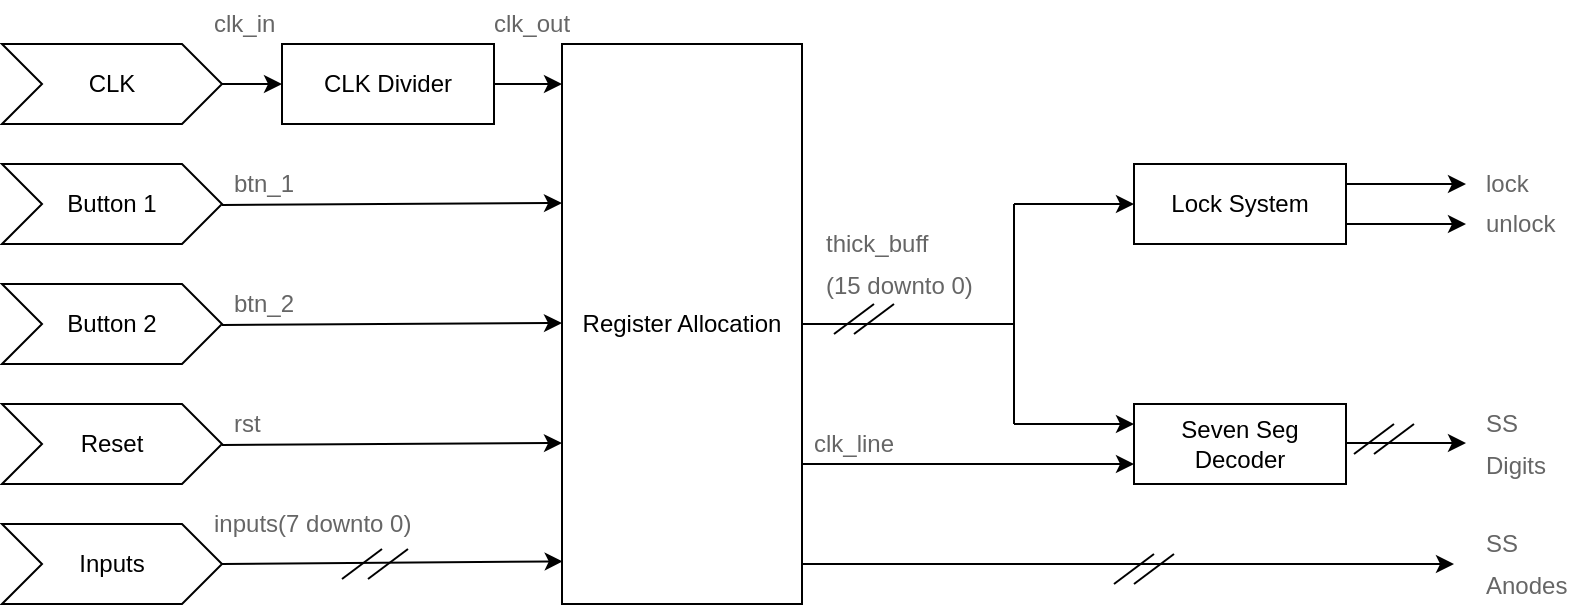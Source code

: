 <mxfile version="21.6.6" type="github">
  <diagram name="Page-1" id="dwJa4rqnvtMt_0H55CX9">
    <mxGraphModel dx="1050" dy="523" grid="1" gridSize="10" guides="1" tooltips="1" connect="1" arrows="1" fold="1" page="1" pageScale="1" pageWidth="827" pageHeight="1169" math="0" shadow="0">
      <root>
        <mxCell id="0" />
        <mxCell id="1" parent="0" />
        <mxCell id="V-kZgoUyX1T6yPYuiuRt-23" value="" style="group" vertex="1" connectable="0" parent="1">
          <mxGeometry x="14" y="80" width="400" height="300" as="geometry" />
        </mxCell>
        <mxCell id="V-kZgoUyX1T6yPYuiuRt-16" value="" style="group" vertex="1" connectable="0" parent="V-kZgoUyX1T6yPYuiuRt-23">
          <mxGeometry y="20" width="400" height="280" as="geometry" />
        </mxCell>
        <mxCell id="V-kZgoUyX1T6yPYuiuRt-1" value="CLK" style="shape=step;perimeter=stepPerimeter;whiteSpace=wrap;html=1;fixedSize=1;" vertex="1" parent="V-kZgoUyX1T6yPYuiuRt-16">
          <mxGeometry width="110" height="40" as="geometry" />
        </mxCell>
        <mxCell id="V-kZgoUyX1T6yPYuiuRt-2" value="Button 1" style="shape=step;perimeter=stepPerimeter;whiteSpace=wrap;html=1;fixedSize=1;" vertex="1" parent="V-kZgoUyX1T6yPYuiuRt-16">
          <mxGeometry y="60" width="110" height="40" as="geometry" />
        </mxCell>
        <mxCell id="V-kZgoUyX1T6yPYuiuRt-3" value="Button 2" style="shape=step;perimeter=stepPerimeter;whiteSpace=wrap;html=1;fixedSize=1;" vertex="1" parent="V-kZgoUyX1T6yPYuiuRt-16">
          <mxGeometry y="120" width="110" height="40" as="geometry" />
        </mxCell>
        <mxCell id="V-kZgoUyX1T6yPYuiuRt-4" value="Reset" style="shape=step;perimeter=stepPerimeter;whiteSpace=wrap;html=1;fixedSize=1;" vertex="1" parent="V-kZgoUyX1T6yPYuiuRt-16">
          <mxGeometry y="180" width="110" height="40" as="geometry" />
        </mxCell>
        <mxCell id="V-kZgoUyX1T6yPYuiuRt-5" value="Inputs" style="shape=step;perimeter=stepPerimeter;whiteSpace=wrap;html=1;fixedSize=1;" vertex="1" parent="V-kZgoUyX1T6yPYuiuRt-16">
          <mxGeometry y="240" width="110" height="40" as="geometry" />
        </mxCell>
        <mxCell id="V-kZgoUyX1T6yPYuiuRt-6" value="CLK Divider" style="rounded=0;whiteSpace=wrap;html=1;" vertex="1" parent="V-kZgoUyX1T6yPYuiuRt-16">
          <mxGeometry x="140" width="106" height="40" as="geometry" />
        </mxCell>
        <mxCell id="V-kZgoUyX1T6yPYuiuRt-7" value="Register Allocation" style="rounded=0;whiteSpace=wrap;html=1;" vertex="1" parent="V-kZgoUyX1T6yPYuiuRt-16">
          <mxGeometry x="280" width="120" height="280" as="geometry" />
        </mxCell>
        <mxCell id="V-kZgoUyX1T6yPYuiuRt-8" value="" style="endArrow=classic;html=1;rounded=0;exitX=1;exitY=0.5;exitDx=0;exitDy=0;entryX=0.003;entryY=0.924;entryDx=0;entryDy=0;entryPerimeter=0;" edge="1" parent="V-kZgoUyX1T6yPYuiuRt-16" source="V-kZgoUyX1T6yPYuiuRt-5" target="V-kZgoUyX1T6yPYuiuRt-7">
          <mxGeometry width="50" height="50" relative="1" as="geometry">
            <mxPoint x="270" y="200" as="sourcePoint" />
            <mxPoint x="320" y="150" as="targetPoint" />
          </mxGeometry>
        </mxCell>
        <mxCell id="V-kZgoUyX1T6yPYuiuRt-9" value="" style="endArrow=classic;html=1;rounded=0;exitX=1;exitY=0.5;exitDx=0;exitDy=0;entryX=0.003;entryY=0.924;entryDx=0;entryDy=0;entryPerimeter=0;" edge="1" parent="V-kZgoUyX1T6yPYuiuRt-16">
          <mxGeometry width="50" height="50" relative="1" as="geometry">
            <mxPoint x="110" y="80.5" as="sourcePoint" />
            <mxPoint x="280" y="79.5" as="targetPoint" />
          </mxGeometry>
        </mxCell>
        <mxCell id="V-kZgoUyX1T6yPYuiuRt-10" value="" style="endArrow=classic;html=1;rounded=0;exitX=1;exitY=0.5;exitDx=0;exitDy=0;entryX=0.003;entryY=0.924;entryDx=0;entryDy=0;entryPerimeter=0;" edge="1" parent="V-kZgoUyX1T6yPYuiuRt-16">
          <mxGeometry width="50" height="50" relative="1" as="geometry">
            <mxPoint x="110" y="140.5" as="sourcePoint" />
            <mxPoint x="280" y="139.5" as="targetPoint" />
          </mxGeometry>
        </mxCell>
        <mxCell id="V-kZgoUyX1T6yPYuiuRt-11" value="" style="endArrow=classic;html=1;rounded=0;exitX=1;exitY=0.5;exitDx=0;exitDy=0;entryX=0.003;entryY=0.924;entryDx=0;entryDy=0;entryPerimeter=0;" edge="1" parent="V-kZgoUyX1T6yPYuiuRt-16">
          <mxGeometry width="50" height="50" relative="1" as="geometry">
            <mxPoint x="110" y="200.5" as="sourcePoint" />
            <mxPoint x="280" y="199.5" as="targetPoint" />
          </mxGeometry>
        </mxCell>
        <mxCell id="V-kZgoUyX1T6yPYuiuRt-12" value="" style="endArrow=none;html=1;rounded=0;" edge="1" parent="V-kZgoUyX1T6yPYuiuRt-16">
          <mxGeometry width="50" height="50" relative="1" as="geometry">
            <mxPoint x="170" y="267.5" as="sourcePoint" />
            <mxPoint x="190" y="252.5" as="targetPoint" />
          </mxGeometry>
        </mxCell>
        <mxCell id="V-kZgoUyX1T6yPYuiuRt-13" value="" style="endArrow=none;html=1;rounded=0;" edge="1" parent="V-kZgoUyX1T6yPYuiuRt-16">
          <mxGeometry width="50" height="50" relative="1" as="geometry">
            <mxPoint x="183" y="267.5" as="sourcePoint" />
            <mxPoint x="203" y="252.5" as="targetPoint" />
          </mxGeometry>
        </mxCell>
        <mxCell id="V-kZgoUyX1T6yPYuiuRt-14" value="" style="endArrow=classic;html=1;rounded=0;exitX=1;exitY=0.5;exitDx=0;exitDy=0;entryX=0;entryY=0.5;entryDx=0;entryDy=0;" edge="1" parent="V-kZgoUyX1T6yPYuiuRt-16" source="V-kZgoUyX1T6yPYuiuRt-1" target="V-kZgoUyX1T6yPYuiuRt-6">
          <mxGeometry width="50" height="50" relative="1" as="geometry">
            <mxPoint x="120" y="90.5" as="sourcePoint" />
            <mxPoint x="290" y="89.5" as="targetPoint" />
          </mxGeometry>
        </mxCell>
        <mxCell id="V-kZgoUyX1T6yPYuiuRt-15" value="" style="endArrow=classic;html=1;rounded=0;exitX=1;exitY=0.5;exitDx=0;exitDy=0;" edge="1" parent="V-kZgoUyX1T6yPYuiuRt-16" source="V-kZgoUyX1T6yPYuiuRt-6">
          <mxGeometry width="50" height="50" relative="1" as="geometry">
            <mxPoint x="246" y="19.5" as="sourcePoint" />
            <mxPoint x="280" y="20" as="targetPoint" />
          </mxGeometry>
        </mxCell>
        <mxCell id="V-kZgoUyX1T6yPYuiuRt-17" value="&lt;font style=&quot;font-size: 12px;&quot;&gt;btn_1&lt;/font&gt;" style="strokeWidth=1;shadow=0;dashed=0;align=center;html=1;shape=mxgraph.mockup.text.textBox;fontColor=#666666;align=left;fontSize=17;spacingLeft=4;spacingTop=-3;whiteSpace=wrap;strokeColor=#000000;mainText=;opacity=0;" vertex="1" parent="V-kZgoUyX1T6yPYuiuRt-16">
          <mxGeometry x="110" y="60" width="40" height="20" as="geometry" />
        </mxCell>
        <mxCell id="V-kZgoUyX1T6yPYuiuRt-19" value="&lt;font style=&quot;font-size: 12px;&quot;&gt;btn_2&lt;/font&gt;" style="strokeWidth=1;shadow=0;dashed=0;align=center;html=1;shape=mxgraph.mockup.text.textBox;fontColor=#666666;align=left;fontSize=17;spacingLeft=4;spacingTop=-3;whiteSpace=wrap;strokeColor=#000000;mainText=;opacity=0;" vertex="1" parent="V-kZgoUyX1T6yPYuiuRt-16">
          <mxGeometry x="110" y="120" width="40" height="20" as="geometry" />
        </mxCell>
        <mxCell id="V-kZgoUyX1T6yPYuiuRt-18" value="&lt;font style=&quot;font-size: 12px;&quot;&gt;rst&lt;/font&gt;" style="strokeWidth=1;shadow=0;dashed=0;align=center;html=1;shape=mxgraph.mockup.text.textBox;fontColor=#666666;align=left;fontSize=17;spacingLeft=4;spacingTop=-3;whiteSpace=wrap;strokeColor=#000000;mainText=;opacity=0;" vertex="1" parent="V-kZgoUyX1T6yPYuiuRt-16">
          <mxGeometry x="110" y="180" width="40" height="20" as="geometry" />
        </mxCell>
        <mxCell id="V-kZgoUyX1T6yPYuiuRt-20" value="&lt;font style=&quot;font-size: 12px;&quot;&gt;inputs(7 downto 0)&lt;/font&gt;" style="strokeWidth=1;shadow=0;dashed=0;align=center;html=1;shape=mxgraph.mockup.text.textBox;fontColor=#666666;align=left;fontSize=17;spacingLeft=4;spacingTop=-3;whiteSpace=wrap;strokeColor=#000000;mainText=;opacity=0;" vertex="1" parent="V-kZgoUyX1T6yPYuiuRt-16">
          <mxGeometry x="100" y="230" width="110" height="20" as="geometry" />
        </mxCell>
        <mxCell id="V-kZgoUyX1T6yPYuiuRt-21" value="&lt;font style=&quot;font-size: 12px;&quot;&gt;clk_in&lt;/font&gt;" style="strokeWidth=1;shadow=0;dashed=0;align=center;html=1;shape=mxgraph.mockup.text.textBox;fontColor=#666666;align=left;fontSize=17;spacingLeft=4;spacingTop=-3;whiteSpace=wrap;strokeColor=#000000;mainText=;opacity=0;" vertex="1" parent="V-kZgoUyX1T6yPYuiuRt-16">
          <mxGeometry x="100" y="-20" width="40" height="20" as="geometry" />
        </mxCell>
        <mxCell id="V-kZgoUyX1T6yPYuiuRt-22" value="&lt;font style=&quot;font-size: 12px;&quot;&gt;clk_out&lt;/font&gt;" style="strokeWidth=1;shadow=0;dashed=0;align=center;html=1;shape=mxgraph.mockup.text.textBox;fontColor=#666666;align=left;fontSize=17;spacingLeft=4;spacingTop=-3;whiteSpace=wrap;strokeColor=#000000;mainText=;opacity=0;" vertex="1" parent="V-kZgoUyX1T6yPYuiuRt-23">
          <mxGeometry x="240" width="50" height="20" as="geometry" />
        </mxCell>
        <mxCell id="V-kZgoUyX1T6yPYuiuRt-26" value="" style="endArrow=none;html=1;rounded=0;entryX=1;entryY=0.5;entryDx=0;entryDy=0;" edge="1" parent="1" target="V-kZgoUyX1T6yPYuiuRt-7">
          <mxGeometry width="50" height="50" relative="1" as="geometry">
            <mxPoint x="520" y="240" as="sourcePoint" />
            <mxPoint x="440" y="250" as="targetPoint" />
          </mxGeometry>
        </mxCell>
        <mxCell id="V-kZgoUyX1T6yPYuiuRt-34" value="" style="group" vertex="1" connectable="0" parent="1">
          <mxGeometry x="430" y="230" width="30" height="15" as="geometry" />
        </mxCell>
        <mxCell id="V-kZgoUyX1T6yPYuiuRt-31" value="" style="endArrow=none;html=1;rounded=0;" edge="1" parent="V-kZgoUyX1T6yPYuiuRt-34">
          <mxGeometry width="50" height="50" relative="1" as="geometry">
            <mxPoint y="15" as="sourcePoint" />
            <mxPoint x="20" as="targetPoint" />
          </mxGeometry>
        </mxCell>
        <mxCell id="V-kZgoUyX1T6yPYuiuRt-32" value="" style="endArrow=none;html=1;rounded=0;" edge="1" parent="V-kZgoUyX1T6yPYuiuRt-34">
          <mxGeometry width="50" height="50" relative="1" as="geometry">
            <mxPoint x="10" y="15" as="sourcePoint" />
            <mxPoint x="30" as="targetPoint" />
          </mxGeometry>
        </mxCell>
        <mxCell id="V-kZgoUyX1T6yPYuiuRt-35" value="&lt;font style=&quot;font-size: 12px;&quot;&gt;thick_buff &lt;br&gt;(15 downto 0)&lt;/font&gt;" style="strokeWidth=1;shadow=0;dashed=0;align=center;html=1;shape=mxgraph.mockup.text.textBox;fontColor=#666666;align=left;fontSize=17;spacingLeft=4;spacingTop=-3;whiteSpace=wrap;strokeColor=#000000;mainText=;opacity=0;" vertex="1" parent="1">
          <mxGeometry x="420" y="200" width="90" height="20" as="geometry" />
        </mxCell>
        <mxCell id="V-kZgoUyX1T6yPYuiuRt-24" value="Lock System" style="rounded=0;whiteSpace=wrap;html=1;" vertex="1" parent="1">
          <mxGeometry x="580" y="160" width="106" height="40" as="geometry" />
        </mxCell>
        <mxCell id="V-kZgoUyX1T6yPYuiuRt-25" value="Seven Seg Decoder" style="rounded=0;whiteSpace=wrap;html=1;" vertex="1" parent="1">
          <mxGeometry x="580" y="280" width="106" height="40" as="geometry" />
        </mxCell>
        <mxCell id="V-kZgoUyX1T6yPYuiuRt-27" value="" style="endArrow=none;html=1;rounded=0;" edge="1" parent="1">
          <mxGeometry width="50" height="50" relative="1" as="geometry">
            <mxPoint x="520" y="290" as="sourcePoint" />
            <mxPoint x="520" y="180" as="targetPoint" />
          </mxGeometry>
        </mxCell>
        <mxCell id="V-kZgoUyX1T6yPYuiuRt-28" value="" style="endArrow=classic;html=1;rounded=0;entryX=0;entryY=0.5;entryDx=0;entryDy=0;" edge="1" parent="1" target="V-kZgoUyX1T6yPYuiuRt-24">
          <mxGeometry width="50" height="50" relative="1" as="geometry">
            <mxPoint x="520" y="180" as="sourcePoint" />
            <mxPoint x="380" y="250" as="targetPoint" />
          </mxGeometry>
        </mxCell>
        <mxCell id="V-kZgoUyX1T6yPYuiuRt-40" value="" style="endArrow=classic;html=1;rounded=0;entryX=0;entryY=0.5;entryDx=0;entryDy=0;" edge="1" parent="1">
          <mxGeometry width="50" height="50" relative="1" as="geometry">
            <mxPoint x="520" y="290" as="sourcePoint" />
            <mxPoint x="580" y="290" as="targetPoint" />
          </mxGeometry>
        </mxCell>
        <mxCell id="V-kZgoUyX1T6yPYuiuRt-42" value="" style="endArrow=classic;html=1;rounded=0;entryX=0;entryY=0.75;entryDx=0;entryDy=0;exitX=1;exitY=0.75;exitDx=0;exitDy=0;" edge="1" parent="1" source="V-kZgoUyX1T6yPYuiuRt-7" target="V-kZgoUyX1T6yPYuiuRt-25">
          <mxGeometry width="50" height="50" relative="1" as="geometry">
            <mxPoint x="390" y="300" as="sourcePoint" />
            <mxPoint x="440" y="250" as="targetPoint" />
          </mxGeometry>
        </mxCell>
        <mxCell id="V-kZgoUyX1T6yPYuiuRt-43" value="&lt;font style=&quot;font-size: 12px;&quot;&gt;clk_line&lt;/font&gt;" style="strokeWidth=1;shadow=0;dashed=0;align=center;html=1;shape=mxgraph.mockup.text.textBox;fontColor=#666666;align=left;fontSize=17;spacingLeft=4;spacingTop=-3;whiteSpace=wrap;strokeColor=#000000;mainText=;opacity=0;" vertex="1" parent="1">
          <mxGeometry x="414" y="290" width="40" height="20" as="geometry" />
        </mxCell>
        <mxCell id="V-kZgoUyX1T6yPYuiuRt-44" value="" style="endArrow=classic;html=1;rounded=0;entryX=0;entryY=0.5;entryDx=0;entryDy=0;" edge="1" parent="1">
          <mxGeometry width="50" height="50" relative="1" as="geometry">
            <mxPoint x="686" y="190" as="sourcePoint" />
            <mxPoint x="746" y="190" as="targetPoint" />
          </mxGeometry>
        </mxCell>
        <mxCell id="V-kZgoUyX1T6yPYuiuRt-46" value="" style="endArrow=classic;html=1;rounded=0;entryX=0;entryY=0.5;entryDx=0;entryDy=0;" edge="1" parent="1">
          <mxGeometry width="50" height="50" relative="1" as="geometry">
            <mxPoint x="686" y="170" as="sourcePoint" />
            <mxPoint x="746" y="170" as="targetPoint" />
          </mxGeometry>
        </mxCell>
        <mxCell id="V-kZgoUyX1T6yPYuiuRt-47" value="&lt;span style=&quot;font-size: 12px;&quot;&gt;lock&lt;/span&gt;" style="strokeWidth=1;shadow=0;dashed=0;align=center;html=1;shape=mxgraph.mockup.text.textBox;fontColor=#666666;align=left;fontSize=17;spacingLeft=4;spacingTop=-3;whiteSpace=wrap;strokeColor=#000000;mainText=;opacity=0;" vertex="1" parent="1">
          <mxGeometry x="750" y="160" width="40" height="20" as="geometry" />
        </mxCell>
        <mxCell id="V-kZgoUyX1T6yPYuiuRt-48" value="&lt;font style=&quot;font-size: 12px;&quot;&gt;unlock&lt;/font&gt;" style="strokeWidth=1;shadow=0;dashed=0;align=center;html=1;shape=mxgraph.mockup.text.textBox;fontColor=#666666;align=left;fontSize=17;spacingLeft=4;spacingTop=-3;whiteSpace=wrap;strokeColor=#000000;mainText=;opacity=0;" vertex="1" parent="1">
          <mxGeometry x="750" y="180" width="40" height="20" as="geometry" />
        </mxCell>
        <mxCell id="V-kZgoUyX1T6yPYuiuRt-49" value="" style="endArrow=classic;html=1;rounded=0;entryX=0;entryY=0.5;entryDx=0;entryDy=0;" edge="1" parent="1">
          <mxGeometry width="50" height="50" relative="1" as="geometry">
            <mxPoint x="686" y="299.5" as="sourcePoint" />
            <mxPoint x="746" y="299.5" as="targetPoint" />
          </mxGeometry>
        </mxCell>
        <mxCell id="V-kZgoUyX1T6yPYuiuRt-50" value="&lt;font style=&quot;font-size: 12px;&quot;&gt;SS Digits&lt;/font&gt;" style="strokeWidth=1;shadow=0;dashed=0;align=center;html=1;shape=mxgraph.mockup.text.textBox;fontColor=#666666;align=left;fontSize=17;spacingLeft=4;spacingTop=-3;whiteSpace=wrap;strokeColor=#000000;mainText=;opacity=0;" vertex="1" parent="1">
          <mxGeometry x="750" y="290" width="40" height="20" as="geometry" />
        </mxCell>
        <mxCell id="V-kZgoUyX1T6yPYuiuRt-51" value="" style="endArrow=classic;html=1;rounded=0;exitX=1;exitY=0.75;exitDx=0;exitDy=0;" edge="1" parent="1">
          <mxGeometry width="50" height="50" relative="1" as="geometry">
            <mxPoint x="414" y="360" as="sourcePoint" />
            <mxPoint x="740" y="360" as="targetPoint" />
          </mxGeometry>
        </mxCell>
        <mxCell id="V-kZgoUyX1T6yPYuiuRt-52" value="&lt;font style=&quot;font-size: 12px;&quot;&gt;SS Anodes&lt;/font&gt;" style="strokeWidth=1;shadow=0;dashed=0;align=center;html=1;shape=mxgraph.mockup.text.textBox;fontColor=#666666;align=left;fontSize=17;spacingLeft=4;spacingTop=-3;whiteSpace=wrap;strokeColor=#000000;mainText=;opacity=0;" vertex="1" parent="1">
          <mxGeometry x="750" y="350" width="40" height="20" as="geometry" />
        </mxCell>
        <mxCell id="V-kZgoUyX1T6yPYuiuRt-53" value="" style="group" vertex="1" connectable="0" parent="1">
          <mxGeometry x="690" y="290" width="30" height="15" as="geometry" />
        </mxCell>
        <mxCell id="V-kZgoUyX1T6yPYuiuRt-54" value="" style="endArrow=none;html=1;rounded=0;" edge="1" parent="V-kZgoUyX1T6yPYuiuRt-53">
          <mxGeometry width="50" height="50" relative="1" as="geometry">
            <mxPoint y="15" as="sourcePoint" />
            <mxPoint x="20" as="targetPoint" />
          </mxGeometry>
        </mxCell>
        <mxCell id="V-kZgoUyX1T6yPYuiuRt-55" value="" style="endArrow=none;html=1;rounded=0;" edge="1" parent="V-kZgoUyX1T6yPYuiuRt-53">
          <mxGeometry width="50" height="50" relative="1" as="geometry">
            <mxPoint x="10" y="15" as="sourcePoint" />
            <mxPoint x="30" as="targetPoint" />
          </mxGeometry>
        </mxCell>
        <mxCell id="V-kZgoUyX1T6yPYuiuRt-56" value="" style="group" vertex="1" connectable="0" parent="1">
          <mxGeometry x="570" y="355" width="30" height="15" as="geometry" />
        </mxCell>
        <mxCell id="V-kZgoUyX1T6yPYuiuRt-57" value="" style="endArrow=none;html=1;rounded=0;" edge="1" parent="V-kZgoUyX1T6yPYuiuRt-56">
          <mxGeometry width="50" height="50" relative="1" as="geometry">
            <mxPoint y="15" as="sourcePoint" />
            <mxPoint x="20" as="targetPoint" />
          </mxGeometry>
        </mxCell>
        <mxCell id="V-kZgoUyX1T6yPYuiuRt-58" value="" style="endArrow=none;html=1;rounded=0;" edge="1" parent="V-kZgoUyX1T6yPYuiuRt-56">
          <mxGeometry width="50" height="50" relative="1" as="geometry">
            <mxPoint x="10" y="15" as="sourcePoint" />
            <mxPoint x="30" as="targetPoint" />
          </mxGeometry>
        </mxCell>
      </root>
    </mxGraphModel>
  </diagram>
</mxfile>
